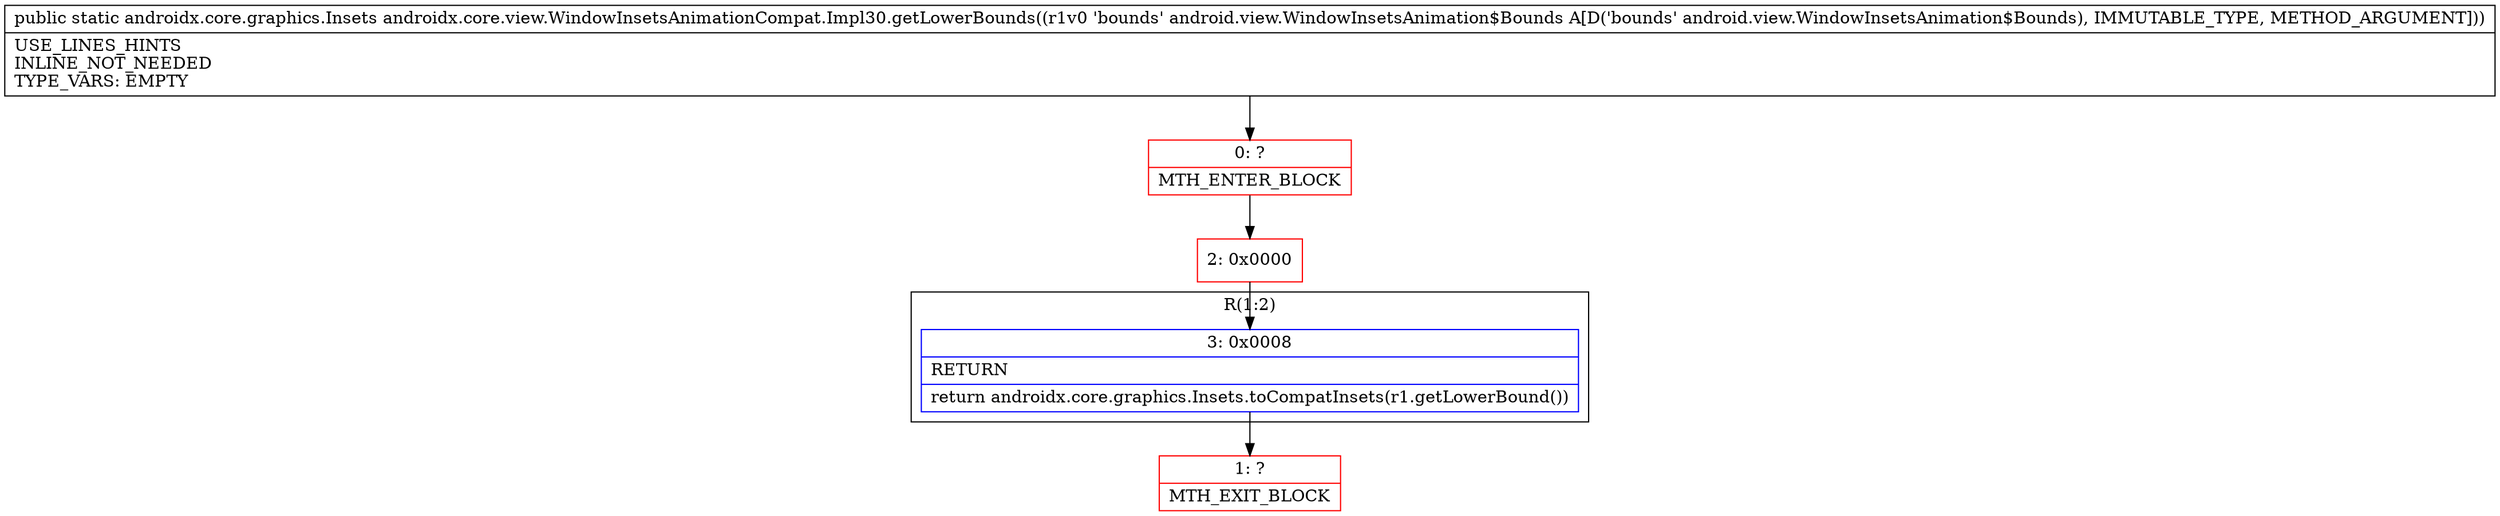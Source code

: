 digraph "CFG forandroidx.core.view.WindowInsetsAnimationCompat.Impl30.getLowerBounds(Landroid\/view\/WindowInsetsAnimation$Bounds;)Landroidx\/core\/graphics\/Insets;" {
subgraph cluster_Region_974812577 {
label = "R(1:2)";
node [shape=record,color=blue];
Node_3 [shape=record,label="{3\:\ 0x0008|RETURN\l|return androidx.core.graphics.Insets.toCompatInsets(r1.getLowerBound())\l}"];
}
Node_0 [shape=record,color=red,label="{0\:\ ?|MTH_ENTER_BLOCK\l}"];
Node_2 [shape=record,color=red,label="{2\:\ 0x0000}"];
Node_1 [shape=record,color=red,label="{1\:\ ?|MTH_EXIT_BLOCK\l}"];
MethodNode[shape=record,label="{public static androidx.core.graphics.Insets androidx.core.view.WindowInsetsAnimationCompat.Impl30.getLowerBounds((r1v0 'bounds' android.view.WindowInsetsAnimation$Bounds A[D('bounds' android.view.WindowInsetsAnimation$Bounds), IMMUTABLE_TYPE, METHOD_ARGUMENT]))  | USE_LINES_HINTS\lINLINE_NOT_NEEDED\lTYPE_VARS: EMPTY\l}"];
MethodNode -> Node_0;Node_3 -> Node_1;
Node_0 -> Node_2;
Node_2 -> Node_3;
}

